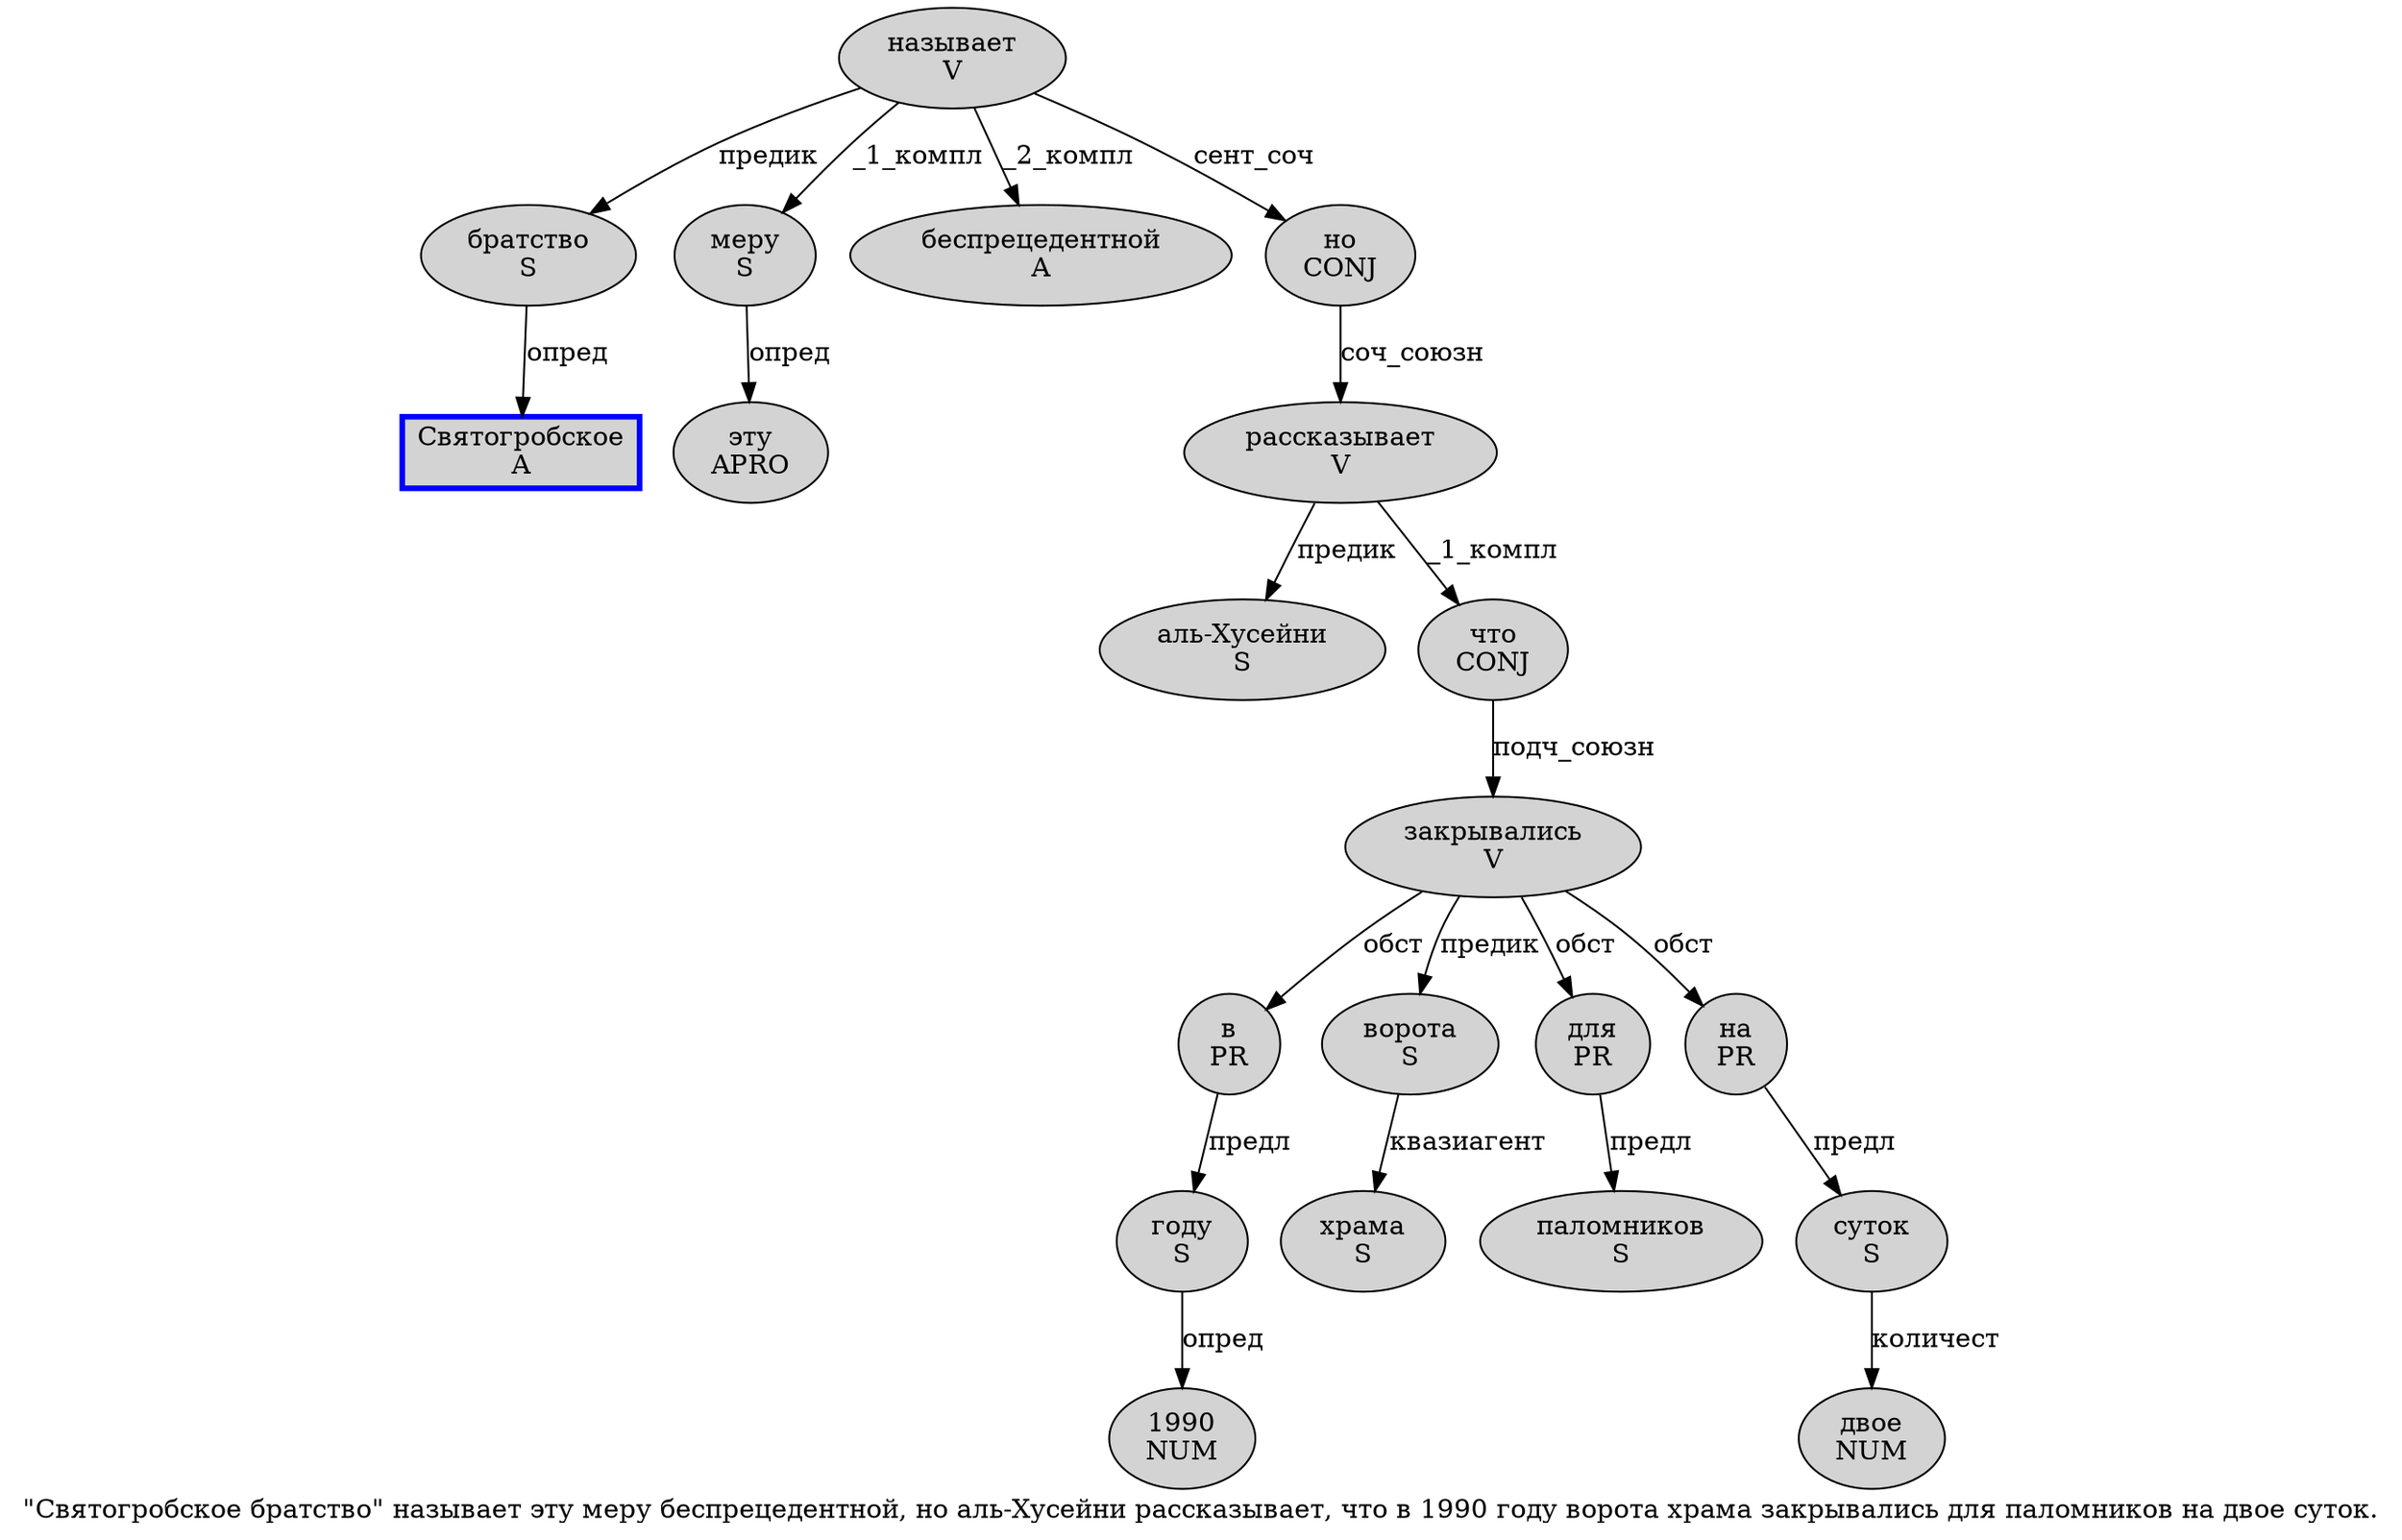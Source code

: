digraph SENTENCE_328 {
	graph [label="\"Святогробское братство\" называет эту меру беспрецедентной, но аль-Хусейни рассказывает, что в 1990 году ворота храма закрывались для паломников на двое суток."]
	node [style=filled]
		1 [label="Святогробское
A" color=blue fillcolor=lightgray penwidth=3 shape=box]
		2 [label="братство
S" color="" fillcolor=lightgray penwidth=1 shape=ellipse]
		4 [label="называет
V" color="" fillcolor=lightgray penwidth=1 shape=ellipse]
		5 [label="эту
APRO" color="" fillcolor=lightgray penwidth=1 shape=ellipse]
		6 [label="меру
S" color="" fillcolor=lightgray penwidth=1 shape=ellipse]
		7 [label="беспрецедентной
A" color="" fillcolor=lightgray penwidth=1 shape=ellipse]
		9 [label="но
CONJ" color="" fillcolor=lightgray penwidth=1 shape=ellipse]
		10 [label="аль-Хусейни
S" color="" fillcolor=lightgray penwidth=1 shape=ellipse]
		11 [label="рассказывает
V" color="" fillcolor=lightgray penwidth=1 shape=ellipse]
		13 [label="что
CONJ" color="" fillcolor=lightgray penwidth=1 shape=ellipse]
		14 [label="в
PR" color="" fillcolor=lightgray penwidth=1 shape=ellipse]
		15 [label="1990
NUM" color="" fillcolor=lightgray penwidth=1 shape=ellipse]
		16 [label="году
S" color="" fillcolor=lightgray penwidth=1 shape=ellipse]
		17 [label="ворота
S" color="" fillcolor=lightgray penwidth=1 shape=ellipse]
		18 [label="храма
S" color="" fillcolor=lightgray penwidth=1 shape=ellipse]
		19 [label="закрывались
V" color="" fillcolor=lightgray penwidth=1 shape=ellipse]
		20 [label="для
PR" color="" fillcolor=lightgray penwidth=1 shape=ellipse]
		21 [label="паломников
S" color="" fillcolor=lightgray penwidth=1 shape=ellipse]
		22 [label="на
PR" color="" fillcolor=lightgray penwidth=1 shape=ellipse]
		23 [label="двое
NUM" color="" fillcolor=lightgray penwidth=1 shape=ellipse]
		24 [label="суток
S" color="" fillcolor=lightgray penwidth=1 shape=ellipse]
			6 -> 5 [label="опред"]
			4 -> 2 [label="предик"]
			4 -> 6 [label="_1_компл"]
			4 -> 7 [label="_2_компл"]
			4 -> 9 [label="сент_соч"]
			13 -> 19 [label="подч_союзн"]
			2 -> 1 [label="опред"]
			20 -> 21 [label="предл"]
			11 -> 10 [label="предик"]
			11 -> 13 [label="_1_компл"]
			14 -> 16 [label="предл"]
			17 -> 18 [label="квазиагент"]
			19 -> 14 [label="обст"]
			19 -> 17 [label="предик"]
			19 -> 20 [label="обст"]
			19 -> 22 [label="обст"]
			9 -> 11 [label="соч_союзн"]
			22 -> 24 [label="предл"]
			16 -> 15 [label="опред"]
			24 -> 23 [label="количест"]
}
